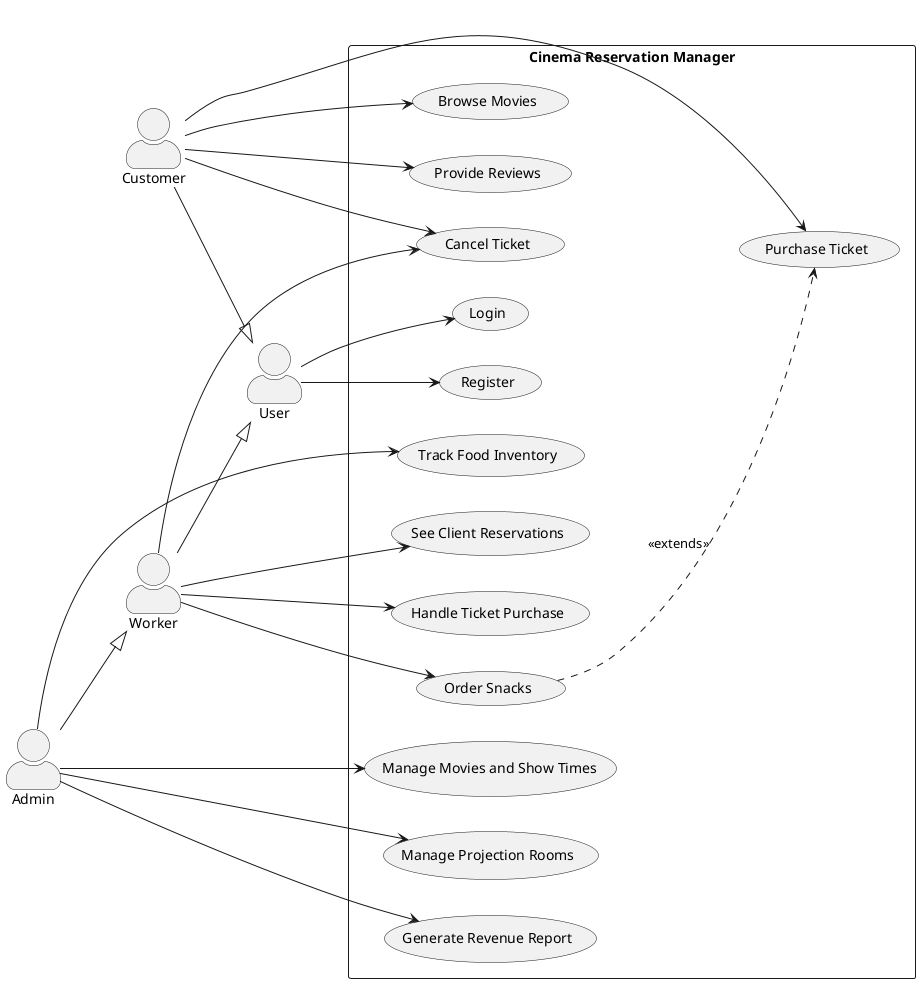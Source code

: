 @startuml
skinparam actorStyle awesome
left to right direction

actor User
actor Customer
actor Worker
actor Admin

Customer --|> User
Worker --|> User
Admin --|> Worker

rectangle "Cinema Reservation Manager" {
    (Register) as UC1
    (Login) as UC2
    (Browse Movies) as UC3
    (Purchase Ticket) as UC4
    (Order Snacks) as UC5
    (Cancel Ticket) as UC6
    (Provide Reviews) as UC7
    (See Client Reservations) as UC8
    (Manage Movies and Show Times) as UC10
    (Manage Projection Rooms) as UC11
    (Generate Revenue Report) as UC12
    (Track Food Inventory) as UC13
    (Handle Ticket Purchase) as UC14

    User --> UC1
    User --> UC2

    Customer --> UC6
    Customer --> UC7
    Customer --> UC3
    Customer --> UC4

    Worker --> UC6
    Worker --> UC8
    Worker --> UC5
    Worker --> UC14
    UC5 ..> UC4 : <<extends>>

    Admin --> UC10
    Admin --> UC11
    Admin --> UC12
    Admin --> UC13
}
@enduml